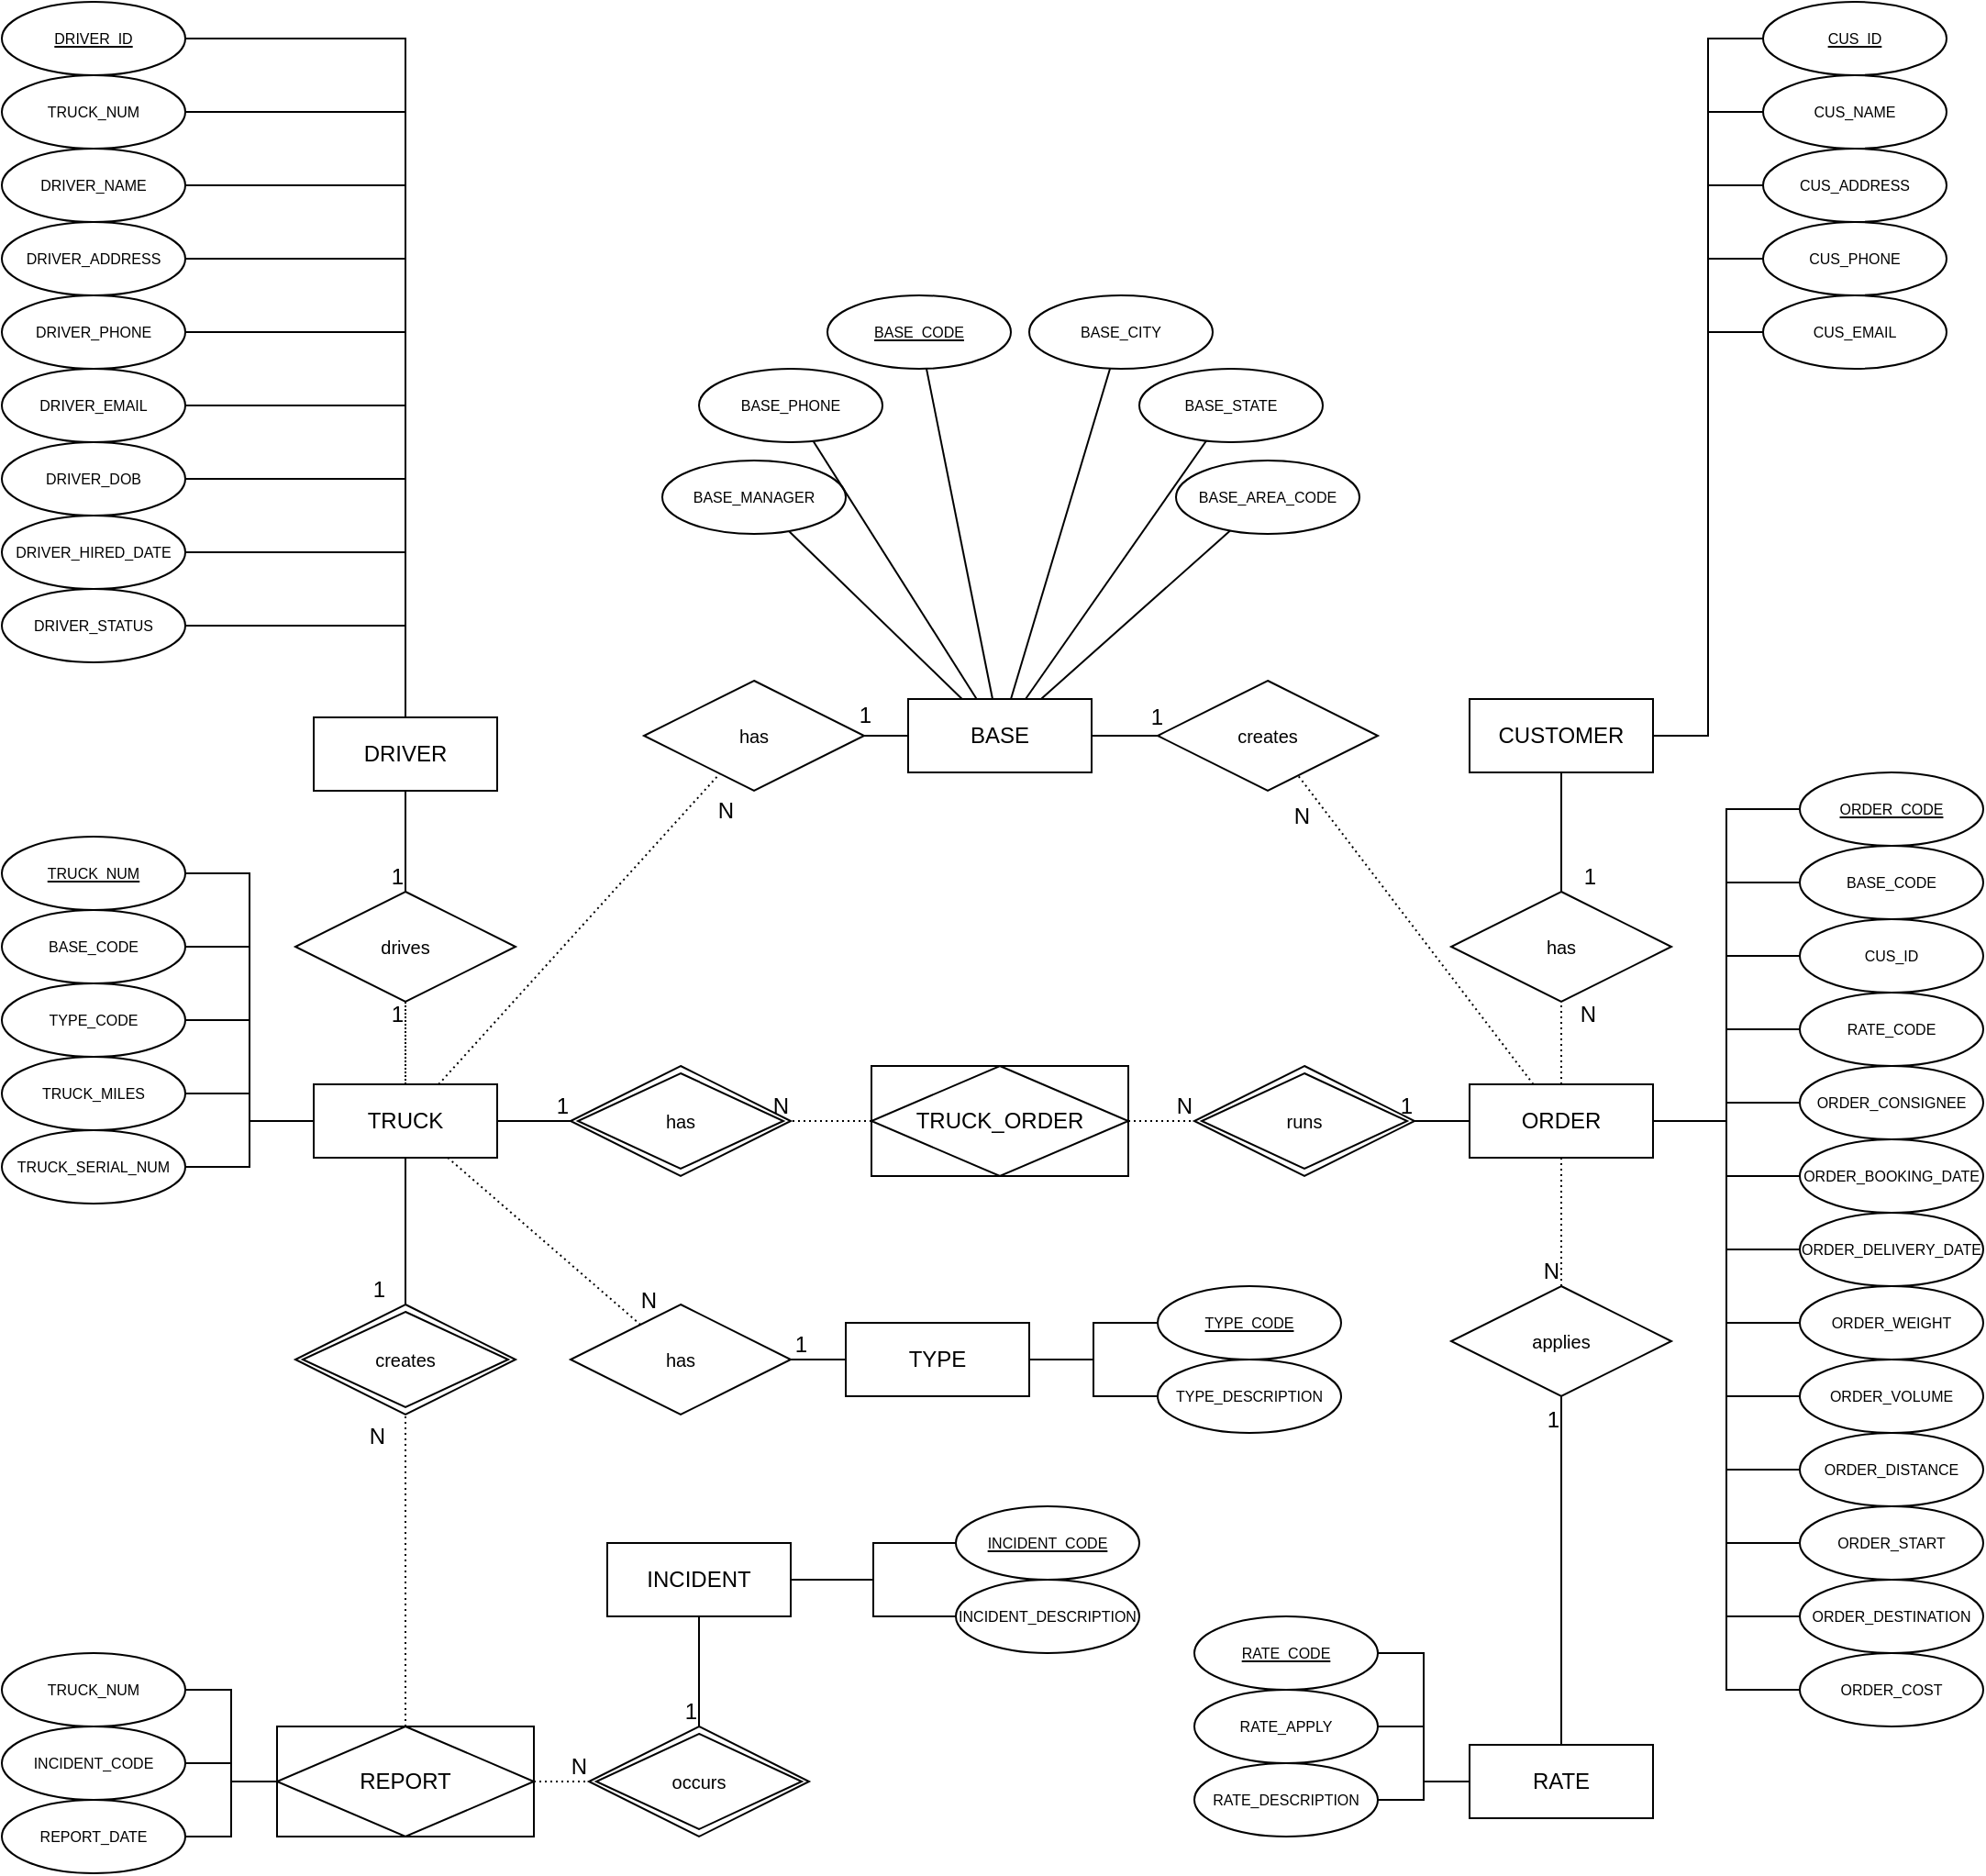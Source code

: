 <mxfile version="24.2.2" type="google">
  <diagram name="Trang-1" id="X-ACKBwjHdm_kxpGx0Pq">
    <mxGraphModel grid="1" page="1" gridSize="10" guides="1" tooltips="1" connect="1" arrows="1" fold="1" pageScale="1" pageWidth="827" pageHeight="1169" math="0" shadow="0">
      <root>
        <mxCell id="0" />
        <mxCell id="1" parent="0" />
        <mxCell id="FI6vfKL5hPfgtBy2urA6-1" value="BASE" style="whiteSpace=wrap;html=1;align=center;" vertex="1" parent="1">
          <mxGeometry x="304" y="380" width="100" height="40" as="geometry" />
        </mxCell>
        <mxCell id="FI6vfKL5hPfgtBy2urA6-2" value="BASE_CODE" style="ellipse;whiteSpace=wrap;html=1;align=center;fontStyle=4;fontSize=8;" vertex="1" parent="1">
          <mxGeometry x="260" y="160" width="100" height="40" as="geometry" />
        </mxCell>
        <mxCell id="FI6vfKL5hPfgtBy2urA6-3" value="BASE_MANAGER" style="ellipse;whiteSpace=wrap;html=1;align=center;fontSize=8;" vertex="1" parent="1">
          <mxGeometry x="170" y="250" width="100" height="40" as="geometry" />
        </mxCell>
        <mxCell id="FI6vfKL5hPfgtBy2urA6-4" value="BASE_PHONE" style="ellipse;whiteSpace=wrap;html=1;align=center;fontSize=8;" vertex="1" parent="1">
          <mxGeometry x="190" y="200" width="100" height="40" as="geometry" />
        </mxCell>
        <mxCell id="FI6vfKL5hPfgtBy2urA6-5" value="BASE_AREA_CODE" style="ellipse;whiteSpace=wrap;html=1;align=center;fontSize=8;" vertex="1" parent="1">
          <mxGeometry x="450" y="250" width="100" height="40" as="geometry" />
        </mxCell>
        <mxCell id="FI6vfKL5hPfgtBy2urA6-6" value="BASE_STATE" style="ellipse;whiteSpace=wrap;html=1;align=center;fontSize=8;" vertex="1" parent="1">
          <mxGeometry x="430" y="200" width="100" height="40" as="geometry" />
        </mxCell>
        <mxCell id="FI6vfKL5hPfgtBy2urA6-7" value="BASE_CITY" style="ellipse;whiteSpace=wrap;html=1;align=center;fontSize=8;" vertex="1" parent="1">
          <mxGeometry x="370" y="160" width="100" height="40" as="geometry" />
        </mxCell>
        <mxCell id="FI6vfKL5hPfgtBy2urA6-14" value="has" style="shape=rhombus;perimeter=rhombusPerimeter;whiteSpace=wrap;html=1;align=center;fontSize=10;" vertex="1" parent="1">
          <mxGeometry x="160" y="370" width="120" height="60" as="geometry" />
        </mxCell>
        <mxCell id="FI6vfKL5hPfgtBy2urA6-15" value="creates" style="shape=rhombus;perimeter=rhombusPerimeter;whiteSpace=wrap;html=1;align=center;fontSize=10;" vertex="1" parent="1">
          <mxGeometry x="440" y="370" width="120" height="60" as="geometry" />
        </mxCell>
        <mxCell id="FI6vfKL5hPfgtBy2urA6-16" value="" style="endArrow=none;html=1;rounded=0;" edge="1" parent="1" source="FI6vfKL5hPfgtBy2urA6-1" target="FI6vfKL5hPfgtBy2urA6-14">
          <mxGeometry relative="1" as="geometry">
            <mxPoint x="280" y="310" as="sourcePoint" />
            <mxPoint x="440" y="310" as="targetPoint" />
          </mxGeometry>
        </mxCell>
        <mxCell id="FI6vfKL5hPfgtBy2urA6-17" value="1" style="resizable=0;html=1;whiteSpace=wrap;align=right;verticalAlign=bottom;" connectable="0" vertex="1" parent="FI6vfKL5hPfgtBy2urA6-16">
          <mxGeometry x="1" relative="1" as="geometry">
            <mxPoint x="5" y="-3" as="offset" />
          </mxGeometry>
        </mxCell>
        <mxCell id="FI6vfKL5hPfgtBy2urA6-18" value="" style="endArrow=none;html=1;rounded=0;" edge="1" parent="1" source="FI6vfKL5hPfgtBy2urA6-1" target="FI6vfKL5hPfgtBy2urA6-15">
          <mxGeometry relative="1" as="geometry">
            <mxPoint x="280" y="310" as="sourcePoint" />
            <mxPoint x="440" y="310" as="targetPoint" />
          </mxGeometry>
        </mxCell>
        <mxCell id="FI6vfKL5hPfgtBy2urA6-19" value="1" style="resizable=0;html=1;whiteSpace=wrap;align=right;verticalAlign=bottom;" connectable="0" vertex="1" parent="FI6vfKL5hPfgtBy2urA6-18">
          <mxGeometry x="1" relative="1" as="geometry">
            <mxPoint x="4" y="-2" as="offset" />
          </mxGeometry>
        </mxCell>
        <mxCell id="FI6vfKL5hPfgtBy2urA6-20" value="TRUCK" style="whiteSpace=wrap;html=1;align=center;" vertex="1" parent="1">
          <mxGeometry x="-20" y="590" width="100" height="40" as="geometry" />
        </mxCell>
        <mxCell id="FI6vfKL5hPfgtBy2urA6-21" value="DRIVER" style="whiteSpace=wrap;html=1;align=center;" vertex="1" parent="1">
          <mxGeometry x="-20" y="390" width="100" height="40" as="geometry" />
        </mxCell>
        <mxCell id="FI6vfKL5hPfgtBy2urA6-22" value="TYPE" style="whiteSpace=wrap;html=1;align=center;" vertex="1" parent="1">
          <mxGeometry x="270" y="720" width="100" height="40" as="geometry" />
        </mxCell>
        <mxCell id="FI6vfKL5hPfgtBy2urA6-23" value="INCIDENT" style="whiteSpace=wrap;html=1;align=center;" vertex="1" parent="1">
          <mxGeometry x="140" y="840" width="100" height="40" as="geometry" />
        </mxCell>
        <mxCell id="FI6vfKL5hPfgtBy2urA6-25" value="REPORT" style="shape=associativeEntity;whiteSpace=wrap;html=1;align=center;" vertex="1" parent="1">
          <mxGeometry x="-40" y="940" width="140" height="60" as="geometry" />
        </mxCell>
        <mxCell id="FI6vfKL5hPfgtBy2urA6-26" value="ORDER" style="whiteSpace=wrap;html=1;align=center;" vertex="1" parent="1">
          <mxGeometry x="610" y="590" width="100" height="40" as="geometry" />
        </mxCell>
        <mxCell id="FI6vfKL5hPfgtBy2urA6-32" value="CUSTOMER" style="whiteSpace=wrap;html=1;align=center;" vertex="1" parent="1">
          <mxGeometry x="610" y="380" width="100" height="40" as="geometry" />
        </mxCell>
        <mxCell id="FI6vfKL5hPfgtBy2urA6-33" value="RATE" style="whiteSpace=wrap;html=1;align=center;" vertex="1" parent="1">
          <mxGeometry x="610" y="950" width="100" height="40" as="geometry" />
        </mxCell>
        <mxCell id="FI6vfKL5hPfgtBy2urA6-42" value="" style="endArrow=none;html=1;rounded=0;dashed=1;dashPattern=1 2;" edge="1" parent="1" source="FI6vfKL5hPfgtBy2urA6-20" target="FI6vfKL5hPfgtBy2urA6-14">
          <mxGeometry relative="1" as="geometry">
            <mxPoint x="310" y="460" as="sourcePoint" />
            <mxPoint x="470" y="460" as="targetPoint" />
          </mxGeometry>
        </mxCell>
        <mxCell id="FI6vfKL5hPfgtBy2urA6-43" value="N" style="resizable=0;html=1;whiteSpace=wrap;align=right;verticalAlign=bottom;" connectable="0" vertex="1" parent="FI6vfKL5hPfgtBy2urA6-42">
          <mxGeometry x="1" relative="1" as="geometry">
            <mxPoint x="9" y="29" as="offset" />
          </mxGeometry>
        </mxCell>
        <mxCell id="FI6vfKL5hPfgtBy2urA6-54" value="has" style="shape=rhombus;perimeter=rhombusPerimeter;whiteSpace=wrap;html=1;align=center;fontSize=10;" vertex="1" parent="1">
          <mxGeometry x="120" y="710" width="120" height="60" as="geometry" />
        </mxCell>
        <mxCell id="FI6vfKL5hPfgtBy2urA6-55" value="" style="endArrow=none;html=1;rounded=0;dashed=1;dashPattern=1 2;" edge="1" parent="1" source="FI6vfKL5hPfgtBy2urA6-20" target="FI6vfKL5hPfgtBy2urA6-54">
          <mxGeometry relative="1" as="geometry">
            <mxPoint x="310" y="550" as="sourcePoint" />
            <mxPoint x="470" y="550" as="targetPoint" />
          </mxGeometry>
        </mxCell>
        <mxCell id="FI6vfKL5hPfgtBy2urA6-56" value="N" style="resizable=0;html=1;whiteSpace=wrap;align=right;verticalAlign=bottom;" connectable="0" vertex="1" parent="FI6vfKL5hPfgtBy2urA6-55">
          <mxGeometry x="1" relative="1" as="geometry">
            <mxPoint x="10" y="-5" as="offset" />
          </mxGeometry>
        </mxCell>
        <mxCell id="FI6vfKL5hPfgtBy2urA6-57" value="" style="endArrow=none;html=1;rounded=0;" edge="1" parent="1" source="FI6vfKL5hPfgtBy2urA6-22" target="FI6vfKL5hPfgtBy2urA6-54">
          <mxGeometry relative="1" as="geometry">
            <mxPoint x="310" y="550" as="sourcePoint" />
            <mxPoint x="470" y="550" as="targetPoint" />
          </mxGeometry>
        </mxCell>
        <mxCell id="FI6vfKL5hPfgtBy2urA6-58" value="1" style="resizable=0;html=1;whiteSpace=wrap;align=right;verticalAlign=bottom;" connectable="0" vertex="1" parent="FI6vfKL5hPfgtBy2urA6-57">
          <mxGeometry x="1" relative="1" as="geometry">
            <mxPoint x="10" as="offset" />
          </mxGeometry>
        </mxCell>
        <mxCell id="FI6vfKL5hPfgtBy2urA6-59" value="" style="endArrow=none;html=1;rounded=0;dashed=1;dashPattern=1 2;" edge="1" parent="1" source="FI6vfKL5hPfgtBy2urA6-26" target="FI6vfKL5hPfgtBy2urA6-15">
          <mxGeometry relative="1" as="geometry">
            <mxPoint x="310" y="460" as="sourcePoint" />
            <mxPoint x="470" y="460" as="targetPoint" />
          </mxGeometry>
        </mxCell>
        <mxCell id="FI6vfKL5hPfgtBy2urA6-60" value="N" style="resizable=0;html=1;whiteSpace=wrap;align=right;verticalAlign=bottom;" connectable="0" vertex="1" parent="FI6vfKL5hPfgtBy2urA6-59">
          <mxGeometry x="1" relative="1" as="geometry">
            <mxPoint x="8" y="31" as="offset" />
          </mxGeometry>
        </mxCell>
        <mxCell id="FI6vfKL5hPfgtBy2urA6-61" value="has" style="shape=rhombus;perimeter=rhombusPerimeter;whiteSpace=wrap;html=1;align=center;fontSize=10;" vertex="1" parent="1">
          <mxGeometry x="600" y="485" width="120" height="60" as="geometry" />
        </mxCell>
        <mxCell id="FI6vfKL5hPfgtBy2urA6-62" value="" style="endArrow=none;html=1;rounded=0;dashed=1;dashPattern=1 2;" edge="1" parent="1" source="FI6vfKL5hPfgtBy2urA6-26" target="FI6vfKL5hPfgtBy2urA6-61">
          <mxGeometry relative="1" as="geometry">
            <mxPoint x="310" y="460" as="sourcePoint" />
            <mxPoint x="470" y="460" as="targetPoint" />
          </mxGeometry>
        </mxCell>
        <mxCell id="FI6vfKL5hPfgtBy2urA6-63" value="N" style="resizable=0;html=1;whiteSpace=wrap;align=right;verticalAlign=bottom;" connectable="0" vertex="1" parent="FI6vfKL5hPfgtBy2urA6-62">
          <mxGeometry x="1" relative="1" as="geometry">
            <mxPoint x="20" y="15" as="offset" />
          </mxGeometry>
        </mxCell>
        <mxCell id="FI6vfKL5hPfgtBy2urA6-64" value="" style="endArrow=none;html=1;rounded=0;" edge="1" parent="1" source="FI6vfKL5hPfgtBy2urA6-32" target="FI6vfKL5hPfgtBy2urA6-61">
          <mxGeometry relative="1" as="geometry">
            <mxPoint x="310" y="460" as="sourcePoint" />
            <mxPoint x="470" y="460" as="targetPoint" />
          </mxGeometry>
        </mxCell>
        <mxCell id="FI6vfKL5hPfgtBy2urA6-65" value="1" style="resizable=0;html=1;whiteSpace=wrap;align=right;verticalAlign=bottom;" connectable="0" vertex="1" parent="FI6vfKL5hPfgtBy2urA6-64">
          <mxGeometry x="1" relative="1" as="geometry">
            <mxPoint x="20" as="offset" />
          </mxGeometry>
        </mxCell>
        <mxCell id="FI6vfKL5hPfgtBy2urA6-66" value="applies" style="shape=rhombus;perimeter=rhombusPerimeter;whiteSpace=wrap;html=1;align=center;fontSize=10;" vertex="1" parent="1">
          <mxGeometry x="600" y="700" width="120" height="60" as="geometry" />
        </mxCell>
        <mxCell id="FI6vfKL5hPfgtBy2urA6-67" value="" style="endArrow=none;html=1;rounded=0;dashed=1;dashPattern=1 2;" edge="1" parent="1" source="FI6vfKL5hPfgtBy2urA6-26" target="FI6vfKL5hPfgtBy2urA6-66">
          <mxGeometry relative="1" as="geometry">
            <mxPoint x="310" y="720" as="sourcePoint" />
            <mxPoint x="470" y="720" as="targetPoint" />
          </mxGeometry>
        </mxCell>
        <mxCell id="FI6vfKL5hPfgtBy2urA6-68" value="N" style="resizable=0;html=1;whiteSpace=wrap;align=right;verticalAlign=bottom;" connectable="0" vertex="1" parent="FI6vfKL5hPfgtBy2urA6-67">
          <mxGeometry x="1" relative="1" as="geometry" />
        </mxCell>
        <mxCell id="FI6vfKL5hPfgtBy2urA6-69" value="" style="endArrow=none;html=1;rounded=0;" edge="1" parent="1" source="FI6vfKL5hPfgtBy2urA6-33" target="FI6vfKL5hPfgtBy2urA6-66">
          <mxGeometry relative="1" as="geometry">
            <mxPoint x="310" y="720" as="sourcePoint" />
            <mxPoint x="470" y="720" as="targetPoint" />
          </mxGeometry>
        </mxCell>
        <mxCell id="FI6vfKL5hPfgtBy2urA6-70" value="1" style="resizable=0;html=1;whiteSpace=wrap;align=right;verticalAlign=bottom;" connectable="0" vertex="1" parent="FI6vfKL5hPfgtBy2urA6-69">
          <mxGeometry x="1" relative="1" as="geometry">
            <mxPoint y="21" as="offset" />
          </mxGeometry>
        </mxCell>
        <mxCell id="FI6vfKL5hPfgtBy2urA6-71" value="creates" style="shape=rhombus;double=1;perimeter=rhombusPerimeter;whiteSpace=wrap;html=1;align=center;fontSize=10;" vertex="1" parent="1">
          <mxGeometry x="-30" y="710" width="120" height="60" as="geometry" />
        </mxCell>
        <mxCell id="FI6vfKL5hPfgtBy2urA6-72" value="" style="endArrow=none;html=1;rounded=0;" edge="1" parent="1" source="FI6vfKL5hPfgtBy2urA6-20" target="FI6vfKL5hPfgtBy2urA6-71">
          <mxGeometry relative="1" as="geometry">
            <mxPoint x="200" y="630" as="sourcePoint" />
            <mxPoint x="360" y="630" as="targetPoint" />
          </mxGeometry>
        </mxCell>
        <mxCell id="FI6vfKL5hPfgtBy2urA6-73" value="1" style="resizable=0;html=1;whiteSpace=wrap;align=right;verticalAlign=bottom;" connectable="0" vertex="1" parent="FI6vfKL5hPfgtBy2urA6-72">
          <mxGeometry x="1" relative="1" as="geometry">
            <mxPoint x="-10" as="offset" />
          </mxGeometry>
        </mxCell>
        <mxCell id="FI6vfKL5hPfgtBy2urA6-74" value="" style="endArrow=none;html=1;rounded=0;dashed=1;dashPattern=1 2;" edge="1" parent="1" source="FI6vfKL5hPfgtBy2urA6-25" target="FI6vfKL5hPfgtBy2urA6-71">
          <mxGeometry relative="1" as="geometry">
            <mxPoint x="200" y="630" as="sourcePoint" />
            <mxPoint x="360" y="630" as="targetPoint" />
          </mxGeometry>
        </mxCell>
        <mxCell id="FI6vfKL5hPfgtBy2urA6-75" value="N" style="resizable=0;html=1;whiteSpace=wrap;align=right;verticalAlign=bottom;" connectable="0" vertex="1" parent="FI6vfKL5hPfgtBy2urA6-74">
          <mxGeometry x="1" relative="1" as="geometry">
            <mxPoint x="-10" y="20" as="offset" />
          </mxGeometry>
        </mxCell>
        <mxCell id="FI6vfKL5hPfgtBy2urA6-76" value="occurs" style="shape=rhombus;double=1;perimeter=rhombusPerimeter;whiteSpace=wrap;html=1;align=center;fontSize=10;" vertex="1" parent="1">
          <mxGeometry x="130" y="940" width="120" height="60" as="geometry" />
        </mxCell>
        <mxCell id="FI6vfKL5hPfgtBy2urA6-77" value="" style="endArrow=none;html=1;rounded=0;dashed=1;dashPattern=1 2;" edge="1" parent="1" source="FI6vfKL5hPfgtBy2urA6-25" target="FI6vfKL5hPfgtBy2urA6-76">
          <mxGeometry relative="1" as="geometry">
            <mxPoint x="200" y="630" as="sourcePoint" />
            <mxPoint x="360" y="630" as="targetPoint" />
          </mxGeometry>
        </mxCell>
        <mxCell id="FI6vfKL5hPfgtBy2urA6-78" value="N" style="resizable=0;html=1;whiteSpace=wrap;align=right;verticalAlign=bottom;" connectable="0" vertex="1" parent="FI6vfKL5hPfgtBy2urA6-77">
          <mxGeometry x="1" relative="1" as="geometry" />
        </mxCell>
        <mxCell id="FI6vfKL5hPfgtBy2urA6-79" value="" style="endArrow=none;html=1;rounded=0;" edge="1" parent="1" source="FI6vfKL5hPfgtBy2urA6-23" target="FI6vfKL5hPfgtBy2urA6-76">
          <mxGeometry relative="1" as="geometry">
            <mxPoint x="200" y="630" as="sourcePoint" />
            <mxPoint x="360" y="630" as="targetPoint" />
          </mxGeometry>
        </mxCell>
        <mxCell id="FI6vfKL5hPfgtBy2urA6-80" value="1" style="resizable=0;html=1;whiteSpace=wrap;align=right;verticalAlign=bottom;" connectable="0" vertex="1" parent="FI6vfKL5hPfgtBy2urA6-79">
          <mxGeometry x="1" relative="1" as="geometry" />
        </mxCell>
        <mxCell id="FI6vfKL5hPfgtBy2urA6-81" value="drives" style="shape=rhombus;perimeter=rhombusPerimeter;whiteSpace=wrap;html=1;align=center;fontSize=10;" vertex="1" parent="1">
          <mxGeometry x="-30" y="485" width="120" height="60" as="geometry" />
        </mxCell>
        <mxCell id="FI6vfKL5hPfgtBy2urA6-82" value="" style="endArrow=none;html=1;rounded=0;dashed=1;dashPattern=1 1;" edge="1" parent="1" source="FI6vfKL5hPfgtBy2urA6-20" target="FI6vfKL5hPfgtBy2urA6-81">
          <mxGeometry relative="1" as="geometry">
            <mxPoint x="-10" y="580" as="sourcePoint" />
            <mxPoint x="360" y="550" as="targetPoint" />
          </mxGeometry>
        </mxCell>
        <mxCell id="FI6vfKL5hPfgtBy2urA6-83" value="1" style="resizable=0;html=1;whiteSpace=wrap;align=right;verticalAlign=bottom;" connectable="0" vertex="1" parent="FI6vfKL5hPfgtBy2urA6-82">
          <mxGeometry x="1" relative="1" as="geometry">
            <mxPoint y="15" as="offset" />
          </mxGeometry>
        </mxCell>
        <mxCell id="FI6vfKL5hPfgtBy2urA6-84" value="" style="endArrow=none;html=1;rounded=0;" edge="1" parent="1" source="FI6vfKL5hPfgtBy2urA6-21" target="FI6vfKL5hPfgtBy2urA6-81">
          <mxGeometry relative="1" as="geometry">
            <mxPoint x="200" y="550" as="sourcePoint" />
            <mxPoint x="360" y="550" as="targetPoint" />
          </mxGeometry>
        </mxCell>
        <mxCell id="FI6vfKL5hPfgtBy2urA6-85" value="1" style="resizable=0;html=1;whiteSpace=wrap;align=right;verticalAlign=bottom;" connectable="0" vertex="1" parent="FI6vfKL5hPfgtBy2urA6-84">
          <mxGeometry x="1" relative="1" as="geometry" />
        </mxCell>
        <mxCell id="FI6vfKL5hPfgtBy2urA6-86" value="TYPE_CODE" style="ellipse;whiteSpace=wrap;html=1;align=center;fontStyle=4;fontSize=8;" vertex="1" parent="1">
          <mxGeometry x="440" y="700" width="100" height="40" as="geometry" />
        </mxCell>
        <mxCell id="FI6vfKL5hPfgtBy2urA6-87" value="TYPE_DESCRIPTION" style="ellipse;whiteSpace=wrap;html=1;align=center;fontSize=8;" vertex="1" parent="1">
          <mxGeometry x="440" y="740" width="100" height="40" as="geometry" />
        </mxCell>
        <mxCell id="FI6vfKL5hPfgtBy2urA6-88" value="INCIDENT_CODE" style="ellipse;whiteSpace=wrap;html=1;align=center;fontStyle=4;fontSize=8;" vertex="1" parent="1">
          <mxGeometry x="330" y="820" width="100" height="40" as="geometry" />
        </mxCell>
        <mxCell id="FI6vfKL5hPfgtBy2urA6-89" value="INCIDENT_DESCRIPTION" style="ellipse;whiteSpace=wrap;html=1;align=center;fontSize=8;" vertex="1" parent="1">
          <mxGeometry x="330" y="860" width="100" height="40" as="geometry" />
        </mxCell>
        <mxCell id="FI6vfKL5hPfgtBy2urA6-90" value="TRUCK_NUM" style="ellipse;whiteSpace=wrap;html=1;align=center;fontStyle=4;fontSize=8;" vertex="1" parent="1">
          <mxGeometry x="-190" y="455" width="100" height="40" as="geometry" />
        </mxCell>
        <mxCell id="FI6vfKL5hPfgtBy2urA6-91" value="BASE_CODE" style="ellipse;whiteSpace=wrap;html=1;align=center;fontSize=8;" vertex="1" parent="1">
          <mxGeometry x="-190" y="495" width="100" height="40" as="geometry" />
        </mxCell>
        <mxCell id="FI6vfKL5hPfgtBy2urA6-92" value="TYPE_CODE" style="ellipse;whiteSpace=wrap;html=1;align=center;fontSize=8;" vertex="1" parent="1">
          <mxGeometry x="-190" y="535" width="100" height="40" as="geometry" />
        </mxCell>
        <mxCell id="FI6vfKL5hPfgtBy2urA6-93" value="TRUCK_MILES" style="ellipse;whiteSpace=wrap;html=1;align=center;fontSize=8;" vertex="1" parent="1">
          <mxGeometry x="-190" y="575" width="100" height="40" as="geometry" />
        </mxCell>
        <mxCell id="FI6vfKL5hPfgtBy2urA6-94" value="&lt;font style=&quot;font-size: 8px;&quot;&gt;TRUCK_SERIAL_NUM&lt;/font&gt;" style="ellipse;whiteSpace=wrap;html=1;align=center;fontSize=8;" vertex="1" parent="1">
          <mxGeometry x="-190" y="615" width="100" height="40" as="geometry" />
        </mxCell>
        <mxCell id="FI6vfKL5hPfgtBy2urA6-95" value="DRIVER_ID" style="ellipse;whiteSpace=wrap;html=1;align=center;fontStyle=4;fontSize=8;" vertex="1" parent="1">
          <mxGeometry x="-190" width="100" height="40" as="geometry" />
        </mxCell>
        <mxCell id="FI6vfKL5hPfgtBy2urA6-96" value="TRUCK_NUM" style="ellipse;whiteSpace=wrap;html=1;align=center;fontSize=8;" vertex="1" parent="1">
          <mxGeometry x="-190" y="40" width="100" height="40" as="geometry" />
        </mxCell>
        <mxCell id="FI6vfKL5hPfgtBy2urA6-97" value="DRIVER_NAME" style="ellipse;whiteSpace=wrap;html=1;align=center;fontSize=8;" vertex="1" parent="1">
          <mxGeometry x="-190" y="80" width="100" height="40" as="geometry" />
        </mxCell>
        <mxCell id="FI6vfKL5hPfgtBy2urA6-98" value="DRIVER_ADDRESS" style="ellipse;whiteSpace=wrap;html=1;align=center;fontSize=8;" vertex="1" parent="1">
          <mxGeometry x="-190" y="120" width="100" height="40" as="geometry" />
        </mxCell>
        <mxCell id="FI6vfKL5hPfgtBy2urA6-99" value="DRIVER_PHONE" style="ellipse;whiteSpace=wrap;html=1;align=center;fontSize=8;" vertex="1" parent="1">
          <mxGeometry x="-190" y="160" width="100" height="40" as="geometry" />
        </mxCell>
        <mxCell id="FI6vfKL5hPfgtBy2urA6-100" value="DRIVER_EMAIL" style="ellipse;whiteSpace=wrap;html=1;align=center;fontSize=8;" vertex="1" parent="1">
          <mxGeometry x="-190" y="200" width="100" height="40" as="geometry" />
        </mxCell>
        <mxCell id="FI6vfKL5hPfgtBy2urA6-101" value="DRIVER_DOB" style="ellipse;whiteSpace=wrap;html=1;align=center;fontSize=8;" vertex="1" parent="1">
          <mxGeometry x="-190" y="240" width="100" height="40" as="geometry" />
        </mxCell>
        <mxCell id="FI6vfKL5hPfgtBy2urA6-102" value="DRIVER_HIRED_DATE" style="ellipse;whiteSpace=wrap;html=1;align=center;fontSize=8;" vertex="1" parent="1">
          <mxGeometry x="-190" y="280" width="100" height="40" as="geometry" />
        </mxCell>
        <mxCell id="FI6vfKL5hPfgtBy2urA6-103" value="DRIVER_STATUS" style="ellipse;whiteSpace=wrap;html=1;align=center;fontSize=8;" vertex="1" parent="1">
          <mxGeometry x="-190" y="320" width="100" height="40" as="geometry" />
        </mxCell>
        <mxCell id="FI6vfKL5hPfgtBy2urA6-107" value="TRUCK_NUM" style="ellipse;whiteSpace=wrap;html=1;align=center;fontSize=8;" vertex="1" parent="1">
          <mxGeometry x="-190" y="900" width="100" height="40" as="geometry" />
        </mxCell>
        <mxCell id="FI6vfKL5hPfgtBy2urA6-108" value="INCIDENT_CODE" style="ellipse;whiteSpace=wrap;html=1;align=center;fontSize=8;" vertex="1" parent="1">
          <mxGeometry x="-190" y="940" width="100" height="40" as="geometry" />
        </mxCell>
        <mxCell id="FI6vfKL5hPfgtBy2urA6-109" value="REPORT_DATE" style="ellipse;whiteSpace=wrap;html=1;align=center;fontSize=8;" vertex="1" parent="1">
          <mxGeometry x="-190" y="980" width="100" height="40" as="geometry" />
        </mxCell>
        <mxCell id="FI6vfKL5hPfgtBy2urA6-110" value="ORDER_CODE" style="ellipse;whiteSpace=wrap;html=1;align=center;fontStyle=4;fontSize=8;" vertex="1" parent="1">
          <mxGeometry x="790" y="420" width="100" height="40" as="geometry" />
        </mxCell>
        <mxCell id="FI6vfKL5hPfgtBy2urA6-111" value="BASE_CODE" style="ellipse;whiteSpace=wrap;html=1;align=center;fontSize=8;" vertex="1" parent="1">
          <mxGeometry x="790" y="460" width="100" height="40" as="geometry" />
        </mxCell>
        <mxCell id="FI6vfKL5hPfgtBy2urA6-112" value="CUS_ID" style="ellipse;whiteSpace=wrap;html=1;align=center;fontSize=8;" vertex="1" parent="1">
          <mxGeometry x="790" y="500" width="100" height="40" as="geometry" />
        </mxCell>
        <mxCell id="FI6vfKL5hPfgtBy2urA6-113" value="RATE_CODE" style="ellipse;whiteSpace=wrap;html=1;align=center;fontSize=8;" vertex="1" parent="1">
          <mxGeometry x="790" y="540" width="100" height="40" as="geometry" />
        </mxCell>
        <mxCell id="FI6vfKL5hPfgtBy2urA6-114" value="ORDER_CONSIGNEE" style="ellipse;whiteSpace=wrap;html=1;align=center;fontSize=8;" vertex="1" parent="1">
          <mxGeometry x="790" y="580" width="100" height="40" as="geometry" />
        </mxCell>
        <mxCell id="FI6vfKL5hPfgtBy2urA6-115" value="ORDER_BOOKING_DATE" style="ellipse;whiteSpace=wrap;html=1;align=center;fontSize=8;" vertex="1" parent="1">
          <mxGeometry x="790" y="620" width="100" height="40" as="geometry" />
        </mxCell>
        <mxCell id="FI6vfKL5hPfgtBy2urA6-116" value="ORDER_DELIVERY_DATE" style="ellipse;whiteSpace=wrap;html=1;align=center;fontSize=8;" vertex="1" parent="1">
          <mxGeometry x="790" y="660" width="100" height="40" as="geometry" />
        </mxCell>
        <mxCell id="FI6vfKL5hPfgtBy2urA6-117" value="ORDER_WEIGHT" style="ellipse;whiteSpace=wrap;html=1;align=center;fontSize=8;" vertex="1" parent="1">
          <mxGeometry x="790" y="700" width="100" height="40" as="geometry" />
        </mxCell>
        <mxCell id="FI6vfKL5hPfgtBy2urA6-118" value="ORDER_VOLUME" style="ellipse;whiteSpace=wrap;html=1;align=center;fontSize=8;" vertex="1" parent="1">
          <mxGeometry x="790" y="740" width="100" height="40" as="geometry" />
        </mxCell>
        <mxCell id="FI6vfKL5hPfgtBy2urA6-119" value="ORDER_DISTANCE" style="ellipse;whiteSpace=wrap;html=1;align=center;fontSize=8;" vertex="1" parent="1">
          <mxGeometry x="790" y="780" width="100" height="40" as="geometry" />
        </mxCell>
        <mxCell id="FI6vfKL5hPfgtBy2urA6-120" value="ORDER_START" style="ellipse;whiteSpace=wrap;html=1;align=center;fontSize=8;" vertex="1" parent="1">
          <mxGeometry x="790" y="820" width="100" height="40" as="geometry" />
        </mxCell>
        <mxCell id="FI6vfKL5hPfgtBy2urA6-121" value="ORDER_DESTINATION" style="ellipse;whiteSpace=wrap;html=1;align=center;fontSize=8;" vertex="1" parent="1">
          <mxGeometry x="790" y="860" width="100" height="40" as="geometry" />
        </mxCell>
        <mxCell id="FI6vfKL5hPfgtBy2urA6-122" value="ORDER_COST" style="ellipse;whiteSpace=wrap;html=1;align=center;fontSize=8;" vertex="1" parent="1">
          <mxGeometry x="790" y="900" width="100" height="40" as="geometry" />
        </mxCell>
        <mxCell id="FI6vfKL5hPfgtBy2urA6-124" value="CUS_ID" style="ellipse;whiteSpace=wrap;html=1;align=center;fontStyle=4;fontSize=8;" vertex="1" parent="1">
          <mxGeometry x="770" width="100" height="40" as="geometry" />
        </mxCell>
        <mxCell id="FI6vfKL5hPfgtBy2urA6-125" value="CUS_NAME" style="ellipse;whiteSpace=wrap;html=1;align=center;fontSize=8;" vertex="1" parent="1">
          <mxGeometry x="770" y="40" width="100" height="40" as="geometry" />
        </mxCell>
        <mxCell id="FI6vfKL5hPfgtBy2urA6-126" value="CUS_ADDRESS" style="ellipse;whiteSpace=wrap;html=1;align=center;fontSize=8;" vertex="1" parent="1">
          <mxGeometry x="770" y="80" width="100" height="40" as="geometry" />
        </mxCell>
        <mxCell id="FI6vfKL5hPfgtBy2urA6-127" value="CUS_PHONE" style="ellipse;whiteSpace=wrap;html=1;align=center;fontSize=8;" vertex="1" parent="1">
          <mxGeometry x="770" y="120" width="100" height="40" as="geometry" />
        </mxCell>
        <mxCell id="FI6vfKL5hPfgtBy2urA6-128" value="CUS_EMAIL" style="ellipse;whiteSpace=wrap;html=1;align=center;fontSize=8;" vertex="1" parent="1">
          <mxGeometry x="770" y="160" width="100" height="40" as="geometry" />
        </mxCell>
        <mxCell id="FI6vfKL5hPfgtBy2urA6-130" value="RATE_APPLY" style="ellipse;whiteSpace=wrap;html=1;align=center;fontSize=8;" vertex="1" parent="1">
          <mxGeometry x="460" y="920" width="100" height="40" as="geometry" />
        </mxCell>
        <mxCell id="FI6vfKL5hPfgtBy2urA6-131" value="RATE_DESCRIPTION" style="ellipse;whiteSpace=wrap;html=1;align=center;fontSize=8;" vertex="1" parent="1">
          <mxGeometry x="460" y="960" width="100" height="40" as="geometry" />
        </mxCell>
        <mxCell id="FI6vfKL5hPfgtBy2urA6-133" value="RATE_CODE" style="ellipse;whiteSpace=wrap;html=1;align=center;fontStyle=4;fontSize=8;" vertex="1" parent="1">
          <mxGeometry x="460" y="880" width="100" height="40" as="geometry" />
        </mxCell>
        <mxCell id="FI6vfKL5hPfgtBy2urA6-134" value="" style="endArrow=none;html=1;rounded=0;edgeStyle=elbowEdgeStyle;" edge="1" parent="1" source="FI6vfKL5hPfgtBy2urA6-22" target="FI6vfKL5hPfgtBy2urA6-86">
          <mxGeometry relative="1" as="geometry">
            <mxPoint x="270" y="590" as="sourcePoint" />
            <mxPoint x="430" y="590" as="targetPoint" />
          </mxGeometry>
        </mxCell>
        <mxCell id="FI6vfKL5hPfgtBy2urA6-135" value="" style="endArrow=none;html=1;rounded=0;edgeStyle=elbowEdgeStyle;" edge="1" parent="1" source="FI6vfKL5hPfgtBy2urA6-22" target="FI6vfKL5hPfgtBy2urA6-87">
          <mxGeometry relative="1" as="geometry">
            <mxPoint x="270" y="590" as="sourcePoint" />
            <mxPoint x="430" y="590" as="targetPoint" />
          </mxGeometry>
        </mxCell>
        <mxCell id="FI6vfKL5hPfgtBy2urA6-136" value="" style="endArrow=none;html=1;rounded=0;edgeStyle=elbowEdgeStyle;" edge="1" parent="1" source="FI6vfKL5hPfgtBy2urA6-23" target="FI6vfKL5hPfgtBy2urA6-88">
          <mxGeometry relative="1" as="geometry">
            <mxPoint x="270" y="670" as="sourcePoint" />
            <mxPoint x="430" y="670" as="targetPoint" />
          </mxGeometry>
        </mxCell>
        <mxCell id="FI6vfKL5hPfgtBy2urA6-140" value="" style="endArrow=none;html=1;rounded=0;edgeStyle=elbowEdgeStyle;" edge="1" parent="1" source="FI6vfKL5hPfgtBy2urA6-23" target="FI6vfKL5hPfgtBy2urA6-89">
          <mxGeometry relative="1" as="geometry">
            <mxPoint x="270" y="850" as="sourcePoint" />
            <mxPoint x="430" y="850" as="targetPoint" />
          </mxGeometry>
        </mxCell>
        <mxCell id="FI6vfKL5hPfgtBy2urA6-141" value="" style="endArrow=none;html=1;rounded=0;edgeStyle=orthogonalEdgeStyle;" edge="1" parent="1" source="FI6vfKL5hPfgtBy2urA6-95" target="FI6vfKL5hPfgtBy2urA6-21">
          <mxGeometry relative="1" as="geometry">
            <mxPoint x="40" y="160" as="sourcePoint" />
            <mxPoint x="200" y="160" as="targetPoint" />
          </mxGeometry>
        </mxCell>
        <mxCell id="FI6vfKL5hPfgtBy2urA6-143" value="" style="endArrow=none;html=1;rounded=0;edgeStyle=orthogonalEdgeStyle;" edge="1" parent="1" source="FI6vfKL5hPfgtBy2urA6-96" target="FI6vfKL5hPfgtBy2urA6-21">
          <mxGeometry relative="1" as="geometry">
            <mxPoint x="40" y="160" as="sourcePoint" />
            <mxPoint x="200" y="160" as="targetPoint" />
          </mxGeometry>
        </mxCell>
        <mxCell id="FI6vfKL5hPfgtBy2urA6-144" value="" style="endArrow=none;html=1;rounded=0;edgeStyle=orthogonalEdgeStyle;" edge="1" parent="1" source="FI6vfKL5hPfgtBy2urA6-97" target="FI6vfKL5hPfgtBy2urA6-21">
          <mxGeometry relative="1" as="geometry">
            <mxPoint x="40" y="160" as="sourcePoint" />
            <mxPoint x="200" y="160" as="targetPoint" />
          </mxGeometry>
        </mxCell>
        <mxCell id="FI6vfKL5hPfgtBy2urA6-145" value="" style="endArrow=none;html=1;rounded=0;edgeStyle=orthogonalEdgeStyle;" edge="1" parent="1" source="FI6vfKL5hPfgtBy2urA6-98" target="FI6vfKL5hPfgtBy2urA6-21">
          <mxGeometry relative="1" as="geometry">
            <mxPoint x="40" y="160" as="sourcePoint" />
            <mxPoint x="200" y="160" as="targetPoint" />
          </mxGeometry>
        </mxCell>
        <mxCell id="FI6vfKL5hPfgtBy2urA6-146" value="" style="endArrow=none;html=1;rounded=0;edgeStyle=orthogonalEdgeStyle;" edge="1" parent="1" source="FI6vfKL5hPfgtBy2urA6-99" target="FI6vfKL5hPfgtBy2urA6-21">
          <mxGeometry relative="1" as="geometry">
            <mxPoint x="40" y="160" as="sourcePoint" />
            <mxPoint x="200" y="160" as="targetPoint" />
          </mxGeometry>
        </mxCell>
        <mxCell id="FI6vfKL5hPfgtBy2urA6-147" value="" style="endArrow=none;html=1;rounded=0;edgeStyle=orthogonalEdgeStyle;" edge="1" parent="1" source="FI6vfKL5hPfgtBy2urA6-100" target="FI6vfKL5hPfgtBy2urA6-21">
          <mxGeometry relative="1" as="geometry">
            <mxPoint x="40" y="160" as="sourcePoint" />
            <mxPoint x="200" y="160" as="targetPoint" />
          </mxGeometry>
        </mxCell>
        <mxCell id="FI6vfKL5hPfgtBy2urA6-148" value="" style="endArrow=none;html=1;rounded=0;edgeStyle=orthogonalEdgeStyle;" edge="1" parent="1" source="FI6vfKL5hPfgtBy2urA6-101" target="FI6vfKL5hPfgtBy2urA6-21">
          <mxGeometry relative="1" as="geometry">
            <mxPoint x="40" y="160" as="sourcePoint" />
            <mxPoint x="200" y="160" as="targetPoint" />
          </mxGeometry>
        </mxCell>
        <mxCell id="FI6vfKL5hPfgtBy2urA6-149" value="" style="endArrow=none;html=1;rounded=0;edgeStyle=orthogonalEdgeStyle;" edge="1" parent="1" source="FI6vfKL5hPfgtBy2urA6-102" target="FI6vfKL5hPfgtBy2urA6-21">
          <mxGeometry relative="1" as="geometry">
            <mxPoint x="40" y="160" as="sourcePoint" />
            <mxPoint x="200" y="160" as="targetPoint" />
          </mxGeometry>
        </mxCell>
        <mxCell id="FI6vfKL5hPfgtBy2urA6-150" value="" style="endArrow=none;html=1;rounded=0;edgeStyle=orthogonalEdgeStyle;" edge="1" parent="1" source="FI6vfKL5hPfgtBy2urA6-103" target="FI6vfKL5hPfgtBy2urA6-21">
          <mxGeometry relative="1" as="geometry">
            <mxPoint x="40" y="330" as="sourcePoint" />
            <mxPoint x="200" y="330" as="targetPoint" />
          </mxGeometry>
        </mxCell>
        <mxCell id="FI6vfKL5hPfgtBy2urA6-158" value="TRUCK_ORDER" style="shape=associativeEntity;whiteSpace=wrap;html=1;align=center;" vertex="1" parent="1">
          <mxGeometry x="284" y="580" width="140" height="60" as="geometry" />
        </mxCell>
        <mxCell id="FI6vfKL5hPfgtBy2urA6-159" value="has" style="shape=rhombus;double=1;perimeter=rhombusPerimeter;whiteSpace=wrap;html=1;align=center;fontSize=10;" vertex="1" parent="1">
          <mxGeometry x="120" y="580" width="120" height="60" as="geometry" />
        </mxCell>
        <mxCell id="FI6vfKL5hPfgtBy2urA6-160" value="runs" style="shape=rhombus;double=1;perimeter=rhombusPerimeter;whiteSpace=wrap;html=1;align=center;fontSize=10;" vertex="1" parent="1">
          <mxGeometry x="460" y="580" width="120" height="60" as="geometry" />
        </mxCell>
        <mxCell id="FI6vfKL5hPfgtBy2urA6-161" value="" style="endArrow=none;html=1;rounded=0;" edge="1" parent="1" source="FI6vfKL5hPfgtBy2urA6-20" target="FI6vfKL5hPfgtBy2urA6-159">
          <mxGeometry relative="1" as="geometry">
            <mxPoint x="310" y="670" as="sourcePoint" />
            <mxPoint x="470" y="670" as="targetPoint" />
          </mxGeometry>
        </mxCell>
        <mxCell id="FI6vfKL5hPfgtBy2urA6-162" value="1" style="resizable=0;html=1;whiteSpace=wrap;align=right;verticalAlign=bottom;" connectable="0" vertex="1" parent="FI6vfKL5hPfgtBy2urA6-161">
          <mxGeometry x="1" relative="1" as="geometry" />
        </mxCell>
        <mxCell id="FI6vfKL5hPfgtBy2urA6-163" value="" style="endArrow=none;html=1;rounded=0;dashed=1;dashPattern=1 2;" edge="1" parent="1" source="FI6vfKL5hPfgtBy2urA6-158" target="FI6vfKL5hPfgtBy2urA6-159">
          <mxGeometry relative="1" as="geometry">
            <mxPoint x="310" y="670" as="sourcePoint" />
            <mxPoint x="470" y="670" as="targetPoint" />
          </mxGeometry>
        </mxCell>
        <mxCell id="FI6vfKL5hPfgtBy2urA6-164" value="N" style="resizable=0;html=1;whiteSpace=wrap;align=right;verticalAlign=bottom;" connectable="0" vertex="1" parent="FI6vfKL5hPfgtBy2urA6-163">
          <mxGeometry x="1" relative="1" as="geometry" />
        </mxCell>
        <mxCell id="FI6vfKL5hPfgtBy2urA6-165" value="" style="endArrow=none;html=1;rounded=0;dashed=1;dashPattern=1 2;" edge="1" parent="1" source="FI6vfKL5hPfgtBy2urA6-158" target="FI6vfKL5hPfgtBy2urA6-160">
          <mxGeometry relative="1" as="geometry">
            <mxPoint x="310" y="670" as="sourcePoint" />
            <mxPoint x="470" y="670" as="targetPoint" />
          </mxGeometry>
        </mxCell>
        <mxCell id="FI6vfKL5hPfgtBy2urA6-166" value="N" style="resizable=0;html=1;whiteSpace=wrap;align=right;verticalAlign=bottom;" connectable="0" vertex="1" parent="FI6vfKL5hPfgtBy2urA6-165">
          <mxGeometry x="1" relative="1" as="geometry" />
        </mxCell>
        <mxCell id="FI6vfKL5hPfgtBy2urA6-167" value="" style="endArrow=none;html=1;rounded=0;" edge="1" parent="1" source="FI6vfKL5hPfgtBy2urA6-26" target="FI6vfKL5hPfgtBy2urA6-160">
          <mxGeometry relative="1" as="geometry">
            <mxPoint x="310" y="670" as="sourcePoint" />
            <mxPoint x="470" y="670" as="targetPoint" />
          </mxGeometry>
        </mxCell>
        <mxCell id="FI6vfKL5hPfgtBy2urA6-168" value="1" style="resizable=0;html=1;whiteSpace=wrap;align=right;verticalAlign=bottom;" connectable="0" vertex="1" parent="FI6vfKL5hPfgtBy2urA6-167">
          <mxGeometry x="1" relative="1" as="geometry" />
        </mxCell>
        <mxCell id="FI6vfKL5hPfgtBy2urA6-174" value="" style="endArrow=none;html=1;rounded=0;edgeStyle=elbowEdgeStyle;" edge="1" parent="1" source="FI6vfKL5hPfgtBy2urA6-90" target="FI6vfKL5hPfgtBy2urA6-20">
          <mxGeometry relative="1" as="geometry">
            <mxPoint x="40" y="500" as="sourcePoint" />
            <mxPoint x="200" y="500" as="targetPoint" />
          </mxGeometry>
        </mxCell>
        <mxCell id="FI6vfKL5hPfgtBy2urA6-175" value="" style="endArrow=none;html=1;rounded=0;edgeStyle=elbowEdgeStyle;" edge="1" parent="1" source="FI6vfKL5hPfgtBy2urA6-91" target="FI6vfKL5hPfgtBy2urA6-20">
          <mxGeometry relative="1" as="geometry">
            <mxPoint x="40" y="500" as="sourcePoint" />
            <mxPoint x="200" y="500" as="targetPoint" />
          </mxGeometry>
        </mxCell>
        <mxCell id="FI6vfKL5hPfgtBy2urA6-176" value="" style="endArrow=none;html=1;rounded=0;edgeStyle=elbowEdgeStyle;" edge="1" parent="1" source="FI6vfKL5hPfgtBy2urA6-92" target="FI6vfKL5hPfgtBy2urA6-20">
          <mxGeometry relative="1" as="geometry">
            <mxPoint x="40" y="500" as="sourcePoint" />
            <mxPoint x="200" y="500" as="targetPoint" />
          </mxGeometry>
        </mxCell>
        <mxCell id="FI6vfKL5hPfgtBy2urA6-177" value="" style="endArrow=none;html=1;rounded=0;edgeStyle=elbowEdgeStyle;" edge="1" parent="1" source="FI6vfKL5hPfgtBy2urA6-93" target="FI6vfKL5hPfgtBy2urA6-20">
          <mxGeometry relative="1" as="geometry">
            <mxPoint x="40" y="500" as="sourcePoint" />
            <mxPoint x="200" y="500" as="targetPoint" />
          </mxGeometry>
        </mxCell>
        <mxCell id="FI6vfKL5hPfgtBy2urA6-178" value="" style="endArrow=none;html=1;rounded=0;edgeStyle=elbowEdgeStyle;" edge="1" parent="1" source="FI6vfKL5hPfgtBy2urA6-94" target="FI6vfKL5hPfgtBy2urA6-20">
          <mxGeometry relative="1" as="geometry">
            <mxPoint x="40" y="500" as="sourcePoint" />
            <mxPoint x="200" y="500" as="targetPoint" />
          </mxGeometry>
        </mxCell>
        <mxCell id="FI6vfKL5hPfgtBy2urA6-182" value="" style="endArrow=none;html=1;rounded=0;edgeStyle=elbowEdgeStyle;entryX=0;entryY=0.5;entryDx=0;entryDy=0;" edge="1" parent="1" source="FI6vfKL5hPfgtBy2urA6-109" target="FI6vfKL5hPfgtBy2urA6-25">
          <mxGeometry relative="1" as="geometry">
            <mxPoint x="20" y="850" as="sourcePoint" />
            <mxPoint x="210" y="810" as="targetPoint" />
          </mxGeometry>
        </mxCell>
        <mxCell id="FI6vfKL5hPfgtBy2urA6-180" value="" style="endArrow=none;html=1;rounded=0;edgeStyle=elbowEdgeStyle;" edge="1" parent="1" source="FI6vfKL5hPfgtBy2urA6-107" target="FI6vfKL5hPfgtBy2urA6-25">
          <mxGeometry relative="1" as="geometry">
            <mxPoint x="20" y="850" as="sourcePoint" />
            <mxPoint x="180" y="850" as="targetPoint" />
          </mxGeometry>
        </mxCell>
        <mxCell id="FI6vfKL5hPfgtBy2urA6-181" value="" style="endArrow=none;html=1;rounded=0;edgeStyle=elbowEdgeStyle;" edge="1" parent="1" source="FI6vfKL5hPfgtBy2urA6-108" target="FI6vfKL5hPfgtBy2urA6-25">
          <mxGeometry relative="1" as="geometry">
            <mxPoint x="20" y="850" as="sourcePoint" />
            <mxPoint x="180" y="850" as="targetPoint" />
          </mxGeometry>
        </mxCell>
        <mxCell id="FI6vfKL5hPfgtBy2urA6-184" value="" style="endArrow=none;html=1;rounded=0;edgeStyle=elbowEdgeStyle;" edge="1" parent="1" source="FI6vfKL5hPfgtBy2urA6-32" target="FI6vfKL5hPfgtBy2urA6-124">
          <mxGeometry relative="1" as="geometry">
            <mxPoint x="510" y="160" as="sourcePoint" />
            <mxPoint x="670" y="160" as="targetPoint" />
          </mxGeometry>
        </mxCell>
        <mxCell id="FI6vfKL5hPfgtBy2urA6-185" value="" style="endArrow=none;html=1;rounded=0;edgeStyle=elbowEdgeStyle;" edge="1" parent="1" source="FI6vfKL5hPfgtBy2urA6-125" target="FI6vfKL5hPfgtBy2urA6-32">
          <mxGeometry relative="1" as="geometry">
            <mxPoint x="510" y="160" as="sourcePoint" />
            <mxPoint x="670" y="160" as="targetPoint" />
          </mxGeometry>
        </mxCell>
        <mxCell id="FI6vfKL5hPfgtBy2urA6-186" value="" style="endArrow=none;html=1;rounded=0;edgeStyle=elbowEdgeStyle;" edge="1" parent="1" source="FI6vfKL5hPfgtBy2urA6-126" target="FI6vfKL5hPfgtBy2urA6-32">
          <mxGeometry relative="1" as="geometry">
            <mxPoint x="510" y="160" as="sourcePoint" />
            <mxPoint x="670" y="160" as="targetPoint" />
          </mxGeometry>
        </mxCell>
        <mxCell id="FI6vfKL5hPfgtBy2urA6-187" value="" style="endArrow=none;html=1;rounded=0;edgeStyle=elbowEdgeStyle;" edge="1" parent="1" source="FI6vfKL5hPfgtBy2urA6-32" target="FI6vfKL5hPfgtBy2urA6-127">
          <mxGeometry relative="1" as="geometry">
            <mxPoint x="510" y="160" as="sourcePoint" />
            <mxPoint x="670" y="160" as="targetPoint" />
          </mxGeometry>
        </mxCell>
        <mxCell id="FI6vfKL5hPfgtBy2urA6-188" value="" style="endArrow=none;html=1;rounded=0;edgeStyle=elbowEdgeStyle;" edge="1" parent="1" source="FI6vfKL5hPfgtBy2urA6-32" target="FI6vfKL5hPfgtBy2urA6-128">
          <mxGeometry relative="1" as="geometry">
            <mxPoint x="510" y="160" as="sourcePoint" />
            <mxPoint x="670" y="160" as="targetPoint" />
          </mxGeometry>
        </mxCell>
        <mxCell id="FI6vfKL5hPfgtBy2urA6-190" value="" style="endArrow=none;html=1;rounded=0;edgeStyle=elbowEdgeStyle;" edge="1" parent="1" source="FI6vfKL5hPfgtBy2urA6-33" target="FI6vfKL5hPfgtBy2urA6-133">
          <mxGeometry relative="1" as="geometry">
            <mxPoint x="250" y="850" as="sourcePoint" />
            <mxPoint x="410" y="850" as="targetPoint" />
          </mxGeometry>
        </mxCell>
        <mxCell id="FI6vfKL5hPfgtBy2urA6-191" value="" style="endArrow=none;html=1;rounded=0;edgeStyle=elbowEdgeStyle;" edge="1" parent="1" source="FI6vfKL5hPfgtBy2urA6-33" target="FI6vfKL5hPfgtBy2urA6-130">
          <mxGeometry relative="1" as="geometry">
            <mxPoint x="250" y="850" as="sourcePoint" />
            <mxPoint x="410" y="850" as="targetPoint" />
          </mxGeometry>
        </mxCell>
        <mxCell id="FI6vfKL5hPfgtBy2urA6-192" value="" style="endArrow=none;html=1;rounded=0;edgeStyle=elbowEdgeStyle;" edge="1" parent="1" source="FI6vfKL5hPfgtBy2urA6-131" target="FI6vfKL5hPfgtBy2urA6-33">
          <mxGeometry relative="1" as="geometry">
            <mxPoint x="250" y="850" as="sourcePoint" />
            <mxPoint x="410" y="850" as="targetPoint" />
          </mxGeometry>
        </mxCell>
        <mxCell id="FI6vfKL5hPfgtBy2urA6-193" value="" style="endArrow=none;html=1;rounded=0;edgeStyle=elbowEdgeStyle;" edge="1" parent="1" source="FI6vfKL5hPfgtBy2urA6-26" target="FI6vfKL5hPfgtBy2urA6-110">
          <mxGeometry relative="1" as="geometry">
            <mxPoint x="660" y="590" as="sourcePoint" />
            <mxPoint x="820" y="590" as="targetPoint" />
          </mxGeometry>
        </mxCell>
        <mxCell id="FI6vfKL5hPfgtBy2urA6-194" value="" style="endArrow=none;html=1;rounded=0;edgeStyle=elbowEdgeStyle;" edge="1" parent="1" source="FI6vfKL5hPfgtBy2urA6-26" target="FI6vfKL5hPfgtBy2urA6-111">
          <mxGeometry relative="1" as="geometry">
            <mxPoint x="660" y="590" as="sourcePoint" />
            <mxPoint x="820" y="590" as="targetPoint" />
          </mxGeometry>
        </mxCell>
        <mxCell id="FI6vfKL5hPfgtBy2urA6-195" value="" style="endArrow=none;html=1;rounded=0;edgeStyle=elbowEdgeStyle;" edge="1" parent="1" source="FI6vfKL5hPfgtBy2urA6-26" target="FI6vfKL5hPfgtBy2urA6-112">
          <mxGeometry relative="1" as="geometry">
            <mxPoint x="660" y="590" as="sourcePoint" />
            <mxPoint x="820" y="590" as="targetPoint" />
          </mxGeometry>
        </mxCell>
        <mxCell id="FI6vfKL5hPfgtBy2urA6-196" value="" style="endArrow=none;html=1;rounded=0;edgeStyle=elbowEdgeStyle;" edge="1" parent="1" source="FI6vfKL5hPfgtBy2urA6-26" target="FI6vfKL5hPfgtBy2urA6-113">
          <mxGeometry relative="1" as="geometry">
            <mxPoint x="660" y="590" as="sourcePoint" />
            <mxPoint x="820" y="590" as="targetPoint" />
          </mxGeometry>
        </mxCell>
        <mxCell id="FI6vfKL5hPfgtBy2urA6-197" value="" style="endArrow=none;html=1;rounded=0;edgeStyle=elbowEdgeStyle;" edge="1" parent="1" source="FI6vfKL5hPfgtBy2urA6-26" target="FI6vfKL5hPfgtBy2urA6-114">
          <mxGeometry relative="1" as="geometry">
            <mxPoint x="660" y="670" as="sourcePoint" />
            <mxPoint x="820" y="670" as="targetPoint" />
          </mxGeometry>
        </mxCell>
        <mxCell id="FI6vfKL5hPfgtBy2urA6-198" value="" style="endArrow=none;html=1;rounded=0;edgeStyle=elbowEdgeStyle;" edge="1" parent="1" source="FI6vfKL5hPfgtBy2urA6-26" target="FI6vfKL5hPfgtBy2urA6-115">
          <mxGeometry relative="1" as="geometry">
            <mxPoint x="660" y="670" as="sourcePoint" />
            <mxPoint x="820" y="670" as="targetPoint" />
          </mxGeometry>
        </mxCell>
        <mxCell id="FI6vfKL5hPfgtBy2urA6-199" value="" style="endArrow=none;html=1;rounded=0;edgeStyle=elbowEdgeStyle;" edge="1" parent="1" source="FI6vfKL5hPfgtBy2urA6-26" target="FI6vfKL5hPfgtBy2urA6-116">
          <mxGeometry relative="1" as="geometry">
            <mxPoint x="660" y="670" as="sourcePoint" />
            <mxPoint x="820" y="670" as="targetPoint" />
          </mxGeometry>
        </mxCell>
        <mxCell id="FI6vfKL5hPfgtBy2urA6-200" value="" style="endArrow=none;html=1;rounded=0;edgeStyle=elbowEdgeStyle;" edge="1" parent="1" source="FI6vfKL5hPfgtBy2urA6-26" target="FI6vfKL5hPfgtBy2urA6-117">
          <mxGeometry relative="1" as="geometry">
            <mxPoint x="660" y="670" as="sourcePoint" />
            <mxPoint x="820" y="670" as="targetPoint" />
          </mxGeometry>
        </mxCell>
        <mxCell id="FI6vfKL5hPfgtBy2urA6-201" value="" style="endArrow=none;html=1;rounded=0;edgeStyle=elbowEdgeStyle;" edge="1" parent="1" source="FI6vfKL5hPfgtBy2urA6-26" target="FI6vfKL5hPfgtBy2urA6-118">
          <mxGeometry relative="1" as="geometry">
            <mxPoint x="660" y="760" as="sourcePoint" />
            <mxPoint x="820" y="760" as="targetPoint" />
          </mxGeometry>
        </mxCell>
        <mxCell id="FI6vfKL5hPfgtBy2urA6-202" value="" style="endArrow=none;html=1;rounded=0;edgeStyle=elbowEdgeStyle;" edge="1" parent="1" source="FI6vfKL5hPfgtBy2urA6-26" target="FI6vfKL5hPfgtBy2urA6-119">
          <mxGeometry relative="1" as="geometry">
            <mxPoint x="660" y="760" as="sourcePoint" />
            <mxPoint x="820" y="760" as="targetPoint" />
          </mxGeometry>
        </mxCell>
        <mxCell id="FI6vfKL5hPfgtBy2urA6-203" value="" style="endArrow=none;html=1;rounded=0;edgeStyle=elbowEdgeStyle;" edge="1" parent="1" source="FI6vfKL5hPfgtBy2urA6-26" target="FI6vfKL5hPfgtBy2urA6-120">
          <mxGeometry relative="1" as="geometry">
            <mxPoint x="660" y="760" as="sourcePoint" />
            <mxPoint x="820" y="760" as="targetPoint" />
          </mxGeometry>
        </mxCell>
        <mxCell id="FI6vfKL5hPfgtBy2urA6-204" value="" style="endArrow=none;html=1;rounded=0;edgeStyle=elbowEdgeStyle;" edge="1" parent="1" source="FI6vfKL5hPfgtBy2urA6-26" target="FI6vfKL5hPfgtBy2urA6-121">
          <mxGeometry relative="1" as="geometry">
            <mxPoint x="660" y="760" as="sourcePoint" />
            <mxPoint x="820" y="760" as="targetPoint" />
          </mxGeometry>
        </mxCell>
        <mxCell id="FI6vfKL5hPfgtBy2urA6-205" value="" style="endArrow=none;html=1;rounded=0;edgeStyle=elbowEdgeStyle;" edge="1" parent="1" source="FI6vfKL5hPfgtBy2urA6-26" target="FI6vfKL5hPfgtBy2urA6-122">
          <mxGeometry relative="1" as="geometry">
            <mxPoint x="660" y="760" as="sourcePoint" />
            <mxPoint x="820" y="760" as="targetPoint" />
          </mxGeometry>
        </mxCell>
        <mxCell id="FI6vfKL5hPfgtBy2urA6-207" value="" style="endArrow=none;html=1;rounded=0;" edge="1" parent="1" source="FI6vfKL5hPfgtBy2urA6-3" target="FI6vfKL5hPfgtBy2urA6-1">
          <mxGeometry relative="1" as="geometry">
            <mxPoint x="320" y="300" as="sourcePoint" />
            <mxPoint x="480" y="300" as="targetPoint" />
          </mxGeometry>
        </mxCell>
        <mxCell id="FI6vfKL5hPfgtBy2urA6-208" value="" style="endArrow=none;html=1;rounded=0;" edge="1" parent="1" source="FI6vfKL5hPfgtBy2urA6-4" target="FI6vfKL5hPfgtBy2urA6-1">
          <mxGeometry relative="1" as="geometry">
            <mxPoint x="320" y="300" as="sourcePoint" />
            <mxPoint x="480" y="300" as="targetPoint" />
          </mxGeometry>
        </mxCell>
        <mxCell id="FI6vfKL5hPfgtBy2urA6-209" value="" style="endArrow=none;html=1;rounded=0;" edge="1" parent="1" source="FI6vfKL5hPfgtBy2urA6-2" target="FI6vfKL5hPfgtBy2urA6-1">
          <mxGeometry relative="1" as="geometry">
            <mxPoint x="320" y="300" as="sourcePoint" />
            <mxPoint x="480" y="300" as="targetPoint" />
          </mxGeometry>
        </mxCell>
        <mxCell id="FI6vfKL5hPfgtBy2urA6-210" value="" style="endArrow=none;html=1;rounded=0;" edge="1" parent="1" source="FI6vfKL5hPfgtBy2urA6-7" target="FI6vfKL5hPfgtBy2urA6-1">
          <mxGeometry relative="1" as="geometry">
            <mxPoint x="320" y="300" as="sourcePoint" />
            <mxPoint x="480" y="300" as="targetPoint" />
          </mxGeometry>
        </mxCell>
        <mxCell id="FI6vfKL5hPfgtBy2urA6-211" value="" style="endArrow=none;html=1;rounded=0;" edge="1" parent="1" source="FI6vfKL5hPfgtBy2urA6-1" target="FI6vfKL5hPfgtBy2urA6-6">
          <mxGeometry relative="1" as="geometry">
            <mxPoint x="320" y="300" as="sourcePoint" />
            <mxPoint x="480" y="300" as="targetPoint" />
          </mxGeometry>
        </mxCell>
        <mxCell id="FI6vfKL5hPfgtBy2urA6-212" value="" style="endArrow=none;html=1;rounded=0;" edge="1" parent="1" source="FI6vfKL5hPfgtBy2urA6-1" target="FI6vfKL5hPfgtBy2urA6-5">
          <mxGeometry relative="1" as="geometry">
            <mxPoint x="320" y="300" as="sourcePoint" />
            <mxPoint x="480" y="300" as="targetPoint" />
          </mxGeometry>
        </mxCell>
      </root>
    </mxGraphModel>
  </diagram>
</mxfile>
